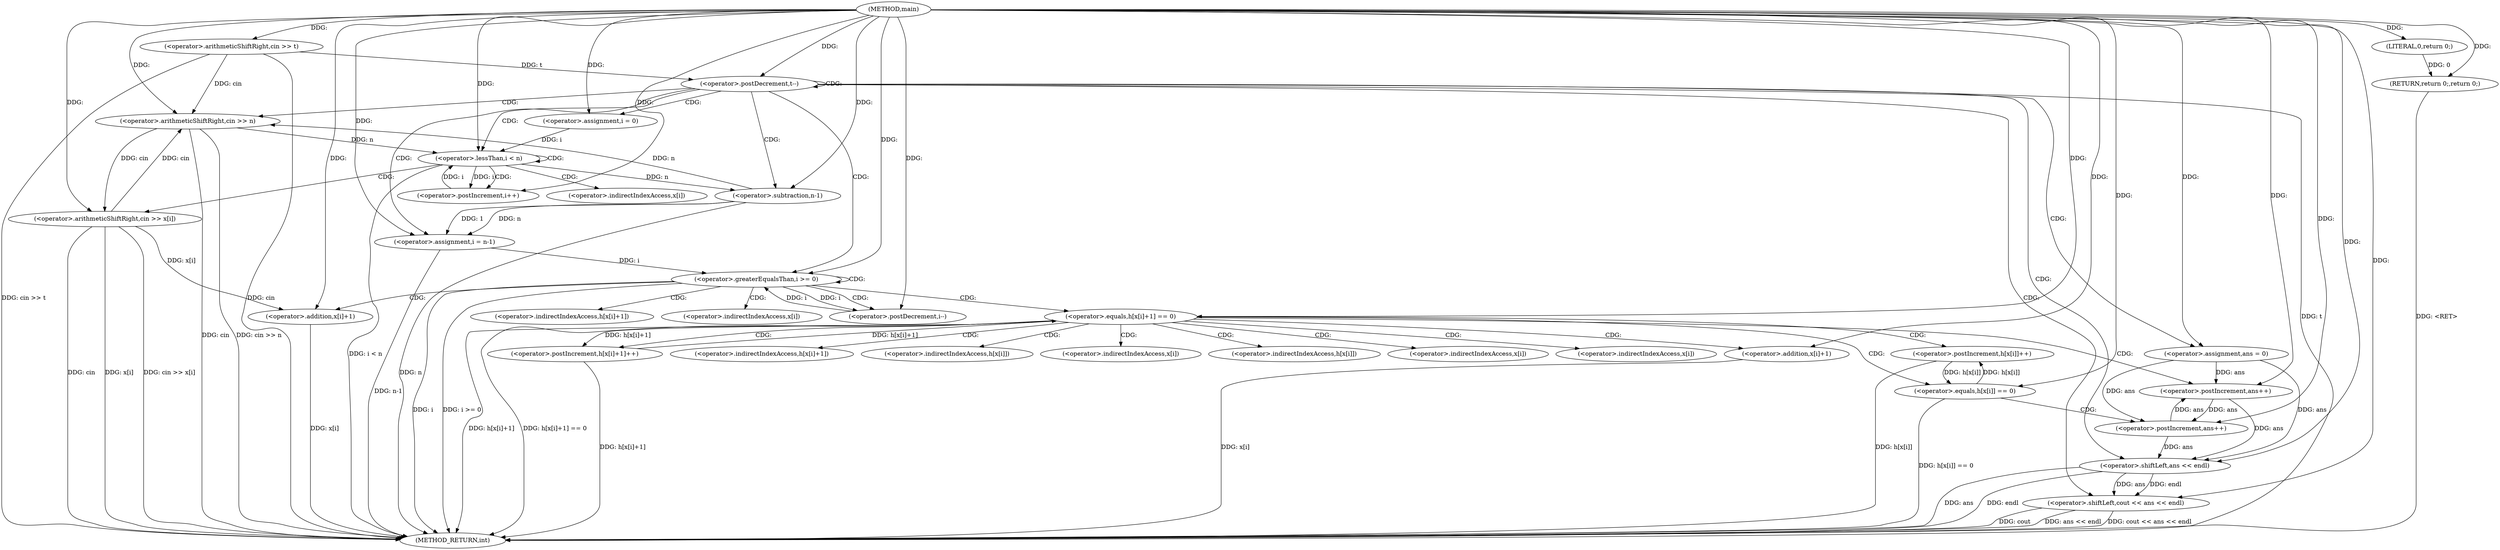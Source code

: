 digraph "main" {  
"1000103" [label = "(METHOD,main)" ]
"1000199" [label = "(METHOD_RETURN,int)" ]
"1000106" [label = "(<operator>.arithmeticShiftRight,cin >> t)" ]
"1000197" [label = "(RETURN,return 0;,return 0;)" ]
"1000110" [label = "(<operator>.postDecrement,t--)" ]
"1000198" [label = "(LITERAL,0,return 0;)" ]
"1000114" [label = "(<operator>.arithmeticShiftRight,cin >> n)" ]
"1000136" [label = "(<operator>.assignment,ans = 0)" ]
"1000192" [label = "(<operator>.shiftLeft,cout << ans << endl)" ]
"1000120" [label = "(<operator>.assignment,i = 0)" ]
"1000123" [label = "(<operator>.lessThan,i < n)" ]
"1000126" [label = "(<operator>.postIncrement,i++)" ]
"1000141" [label = "(<operator>.assignment,i = n-1)" ]
"1000146" [label = "(<operator>.greaterEqualsThan,i >= 0)" ]
"1000149" [label = "(<operator>.postDecrement,i--)" ]
"1000129" [label = "(<operator>.arithmeticShiftRight,cin >> x[i])" ]
"1000194" [label = "(<operator>.shiftLeft,ans << endl)" ]
"1000143" [label = "(<operator>.subtraction,n-1)" ]
"1000153" [label = "(<operator>.equals,h[x[i]+1] == 0)" ]
"1000163" [label = "(<operator>.postIncrement,h[x[i]+1]++)" ]
"1000171" [label = "(<operator>.postIncrement,ans++)" ]
"1000186" [label = "(<operator>.postIncrement,h[x[i]]++)" ]
"1000156" [label = "(<operator>.addition,x[i]+1)" ]
"1000176" [label = "(<operator>.equals,h[x[i]] == 0)" ]
"1000166" [label = "(<operator>.addition,x[i]+1)" ]
"1000184" [label = "(<operator>.postIncrement,ans++)" ]
"1000131" [label = "(<operator>.indirectIndexAccess,x[i])" ]
"1000154" [label = "(<operator>.indirectIndexAccess,h[x[i]+1])" ]
"1000164" [label = "(<operator>.indirectIndexAccess,h[x[i]+1])" ]
"1000157" [label = "(<operator>.indirectIndexAccess,x[i])" ]
"1000187" [label = "(<operator>.indirectIndexAccess,h[x[i]])" ]
"1000167" [label = "(<operator>.indirectIndexAccess,x[i])" ]
"1000177" [label = "(<operator>.indirectIndexAccess,h[x[i]])" ]
"1000189" [label = "(<operator>.indirectIndexAccess,x[i])" ]
"1000179" [label = "(<operator>.indirectIndexAccess,x[i])" ]
  "1000197" -> "1000199"  [ label = "DDG: <RET>"] 
  "1000106" -> "1000199"  [ label = "DDG: cin"] 
  "1000106" -> "1000199"  [ label = "DDG: cin >> t"] 
  "1000110" -> "1000199"  [ label = "DDG: t"] 
  "1000114" -> "1000199"  [ label = "DDG: cin"] 
  "1000114" -> "1000199"  [ label = "DDG: cin >> n"] 
  "1000123" -> "1000199"  [ label = "DDG: i < n"] 
  "1000143" -> "1000199"  [ label = "DDG: n"] 
  "1000141" -> "1000199"  [ label = "DDG: n-1"] 
  "1000146" -> "1000199"  [ label = "DDG: i"] 
  "1000146" -> "1000199"  [ label = "DDG: i >= 0"] 
  "1000194" -> "1000199"  [ label = "DDG: ans"] 
  "1000192" -> "1000199"  [ label = "DDG: ans << endl"] 
  "1000192" -> "1000199"  [ label = "DDG: cout << ans << endl"] 
  "1000156" -> "1000199"  [ label = "DDG: x[i]"] 
  "1000153" -> "1000199"  [ label = "DDG: h[x[i]+1]"] 
  "1000153" -> "1000199"  [ label = "DDG: h[x[i]+1] == 0"] 
  "1000176" -> "1000199"  [ label = "DDG: h[x[i]] == 0"] 
  "1000186" -> "1000199"  [ label = "DDG: h[x[i]]"] 
  "1000166" -> "1000199"  [ label = "DDG: x[i]"] 
  "1000163" -> "1000199"  [ label = "DDG: h[x[i]+1]"] 
  "1000129" -> "1000199"  [ label = "DDG: cin"] 
  "1000129" -> "1000199"  [ label = "DDG: x[i]"] 
  "1000129" -> "1000199"  [ label = "DDG: cin >> x[i]"] 
  "1000194" -> "1000199"  [ label = "DDG: endl"] 
  "1000192" -> "1000199"  [ label = "DDG: cout"] 
  "1000198" -> "1000197"  [ label = "DDG: 0"] 
  "1000103" -> "1000197"  [ label = "DDG: "] 
  "1000103" -> "1000106"  [ label = "DDG: "] 
  "1000103" -> "1000198"  [ label = "DDG: "] 
  "1000106" -> "1000110"  [ label = "DDG: t"] 
  "1000103" -> "1000110"  [ label = "DDG: "] 
  "1000103" -> "1000136"  [ label = "DDG: "] 
  "1000106" -> "1000114"  [ label = "DDG: cin"] 
  "1000129" -> "1000114"  [ label = "DDG: cin"] 
  "1000103" -> "1000114"  [ label = "DDG: "] 
  "1000143" -> "1000114"  [ label = "DDG: n"] 
  "1000103" -> "1000120"  [ label = "DDG: "] 
  "1000143" -> "1000141"  [ label = "DDG: 1"] 
  "1000143" -> "1000141"  [ label = "DDG: n"] 
  "1000103" -> "1000192"  [ label = "DDG: "] 
  "1000194" -> "1000192"  [ label = "DDG: ans"] 
  "1000194" -> "1000192"  [ label = "DDG: endl"] 
  "1000120" -> "1000123"  [ label = "DDG: i"] 
  "1000126" -> "1000123"  [ label = "DDG: i"] 
  "1000103" -> "1000123"  [ label = "DDG: "] 
  "1000114" -> "1000123"  [ label = "DDG: n"] 
  "1000123" -> "1000126"  [ label = "DDG: i"] 
  "1000103" -> "1000126"  [ label = "DDG: "] 
  "1000103" -> "1000141"  [ label = "DDG: "] 
  "1000141" -> "1000146"  [ label = "DDG: i"] 
  "1000149" -> "1000146"  [ label = "DDG: i"] 
  "1000103" -> "1000146"  [ label = "DDG: "] 
  "1000146" -> "1000149"  [ label = "DDG: i"] 
  "1000103" -> "1000149"  [ label = "DDG: "] 
  "1000136" -> "1000194"  [ label = "DDG: ans"] 
  "1000184" -> "1000194"  [ label = "DDG: ans"] 
  "1000171" -> "1000194"  [ label = "DDG: ans"] 
  "1000103" -> "1000194"  [ label = "DDG: "] 
  "1000114" -> "1000129"  [ label = "DDG: cin"] 
  "1000103" -> "1000129"  [ label = "DDG: "] 
  "1000123" -> "1000143"  [ label = "DDG: n"] 
  "1000103" -> "1000143"  [ label = "DDG: "] 
  "1000163" -> "1000153"  [ label = "DDG: h[x[i]+1]"] 
  "1000103" -> "1000153"  [ label = "DDG: "] 
  "1000153" -> "1000163"  [ label = "DDG: h[x[i]+1]"] 
  "1000136" -> "1000171"  [ label = "DDG: ans"] 
  "1000184" -> "1000171"  [ label = "DDG: ans"] 
  "1000103" -> "1000171"  [ label = "DDG: "] 
  "1000129" -> "1000156"  [ label = "DDG: x[i]"] 
  "1000103" -> "1000156"  [ label = "DDG: "] 
  "1000176" -> "1000186"  [ label = "DDG: h[x[i]]"] 
  "1000103" -> "1000166"  [ label = "DDG: "] 
  "1000186" -> "1000176"  [ label = "DDG: h[x[i]]"] 
  "1000103" -> "1000176"  [ label = "DDG: "] 
  "1000136" -> "1000184"  [ label = "DDG: ans"] 
  "1000171" -> "1000184"  [ label = "DDG: ans"] 
  "1000103" -> "1000184"  [ label = "DDG: "] 
  "1000110" -> "1000110"  [ label = "CDG: "] 
  "1000110" -> "1000141"  [ label = "CDG: "] 
  "1000110" -> "1000114"  [ label = "CDG: "] 
  "1000110" -> "1000136"  [ label = "CDG: "] 
  "1000110" -> "1000120"  [ label = "CDG: "] 
  "1000110" -> "1000143"  [ label = "CDG: "] 
  "1000110" -> "1000123"  [ label = "CDG: "] 
  "1000110" -> "1000194"  [ label = "CDG: "] 
  "1000110" -> "1000192"  [ label = "CDG: "] 
  "1000110" -> "1000146"  [ label = "CDG: "] 
  "1000123" -> "1000131"  [ label = "CDG: "] 
  "1000123" -> "1000126"  [ label = "CDG: "] 
  "1000123" -> "1000129"  [ label = "CDG: "] 
  "1000123" -> "1000123"  [ label = "CDG: "] 
  "1000146" -> "1000153"  [ label = "CDG: "] 
  "1000146" -> "1000156"  [ label = "CDG: "] 
  "1000146" -> "1000157"  [ label = "CDG: "] 
  "1000146" -> "1000149"  [ label = "CDG: "] 
  "1000146" -> "1000154"  [ label = "CDG: "] 
  "1000146" -> "1000146"  [ label = "CDG: "] 
  "1000153" -> "1000164"  [ label = "CDG: "] 
  "1000153" -> "1000186"  [ label = "CDG: "] 
  "1000153" -> "1000166"  [ label = "CDG: "] 
  "1000153" -> "1000189"  [ label = "CDG: "] 
  "1000153" -> "1000163"  [ label = "CDG: "] 
  "1000153" -> "1000167"  [ label = "CDG: "] 
  "1000153" -> "1000171"  [ label = "CDG: "] 
  "1000153" -> "1000179"  [ label = "CDG: "] 
  "1000153" -> "1000176"  [ label = "CDG: "] 
  "1000153" -> "1000177"  [ label = "CDG: "] 
  "1000153" -> "1000187"  [ label = "CDG: "] 
  "1000176" -> "1000184"  [ label = "CDG: "] 
}
